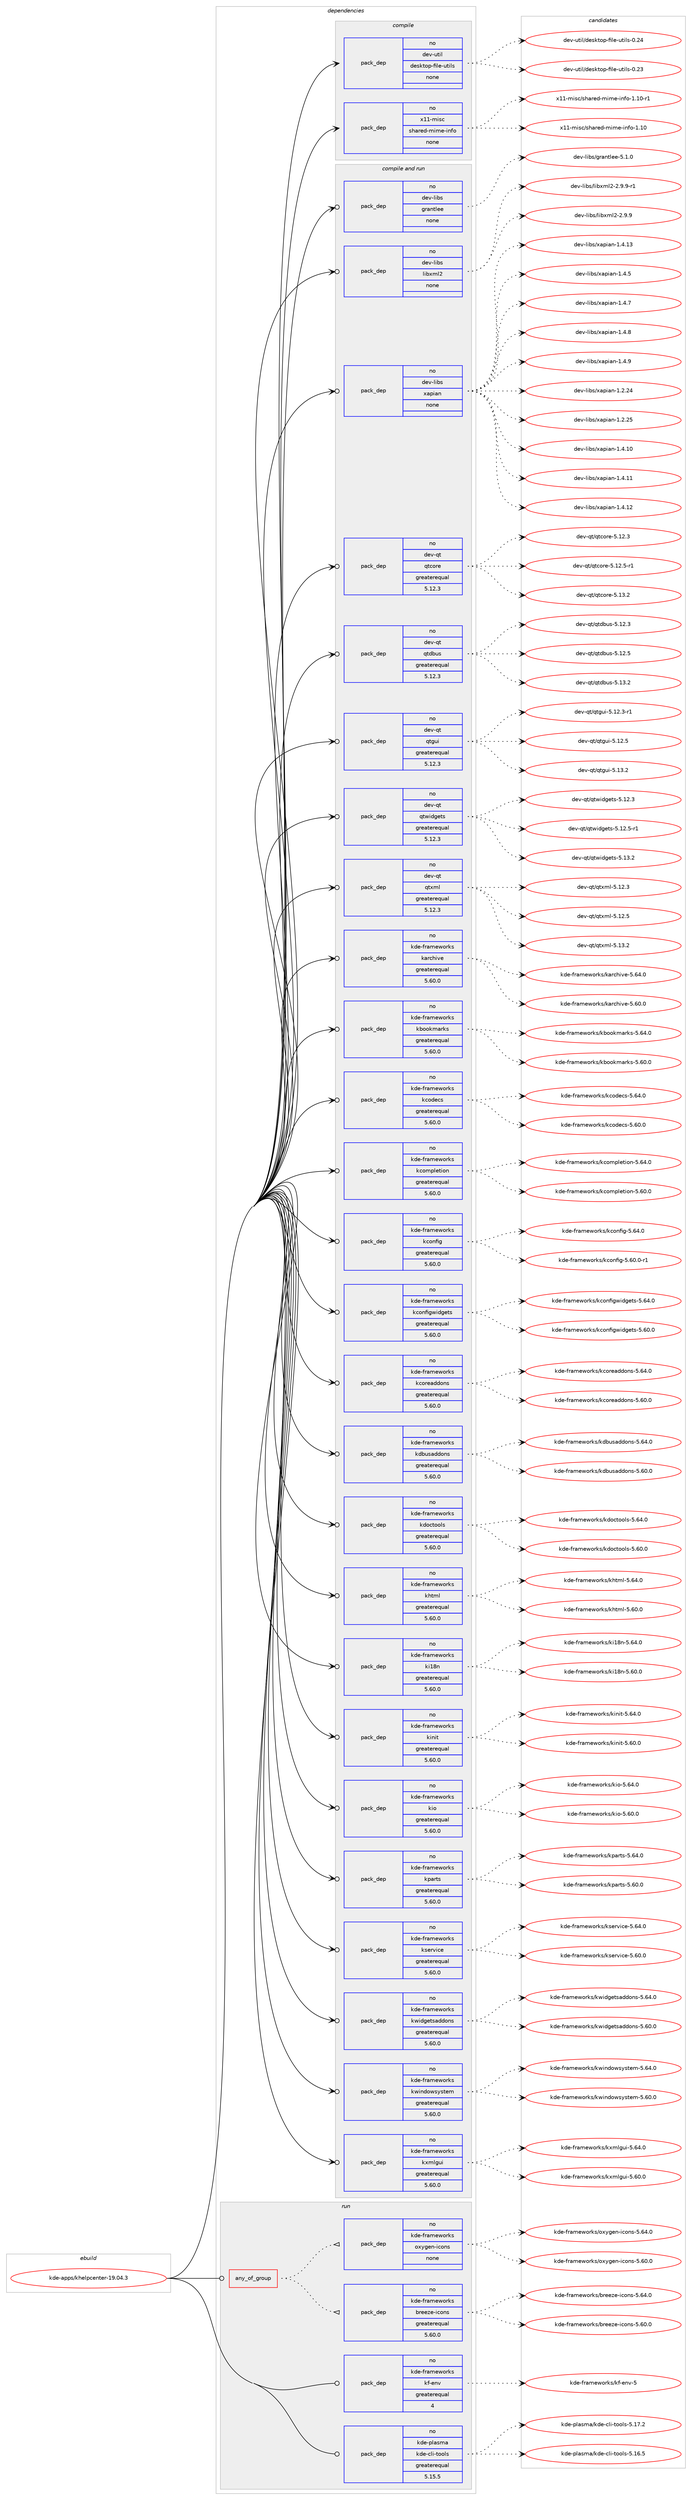 digraph prolog {

# *************
# Graph options
# *************

newrank=true;
concentrate=true;
compound=true;
graph [rankdir=LR,fontname=Helvetica,fontsize=10,ranksep=1.5];#, ranksep=2.5, nodesep=0.2];
edge  [arrowhead=vee];
node  [fontname=Helvetica,fontsize=10];

# **********
# The ebuild
# **********

subgraph cluster_leftcol {
color=gray;
rank=same;
label=<<i>ebuild</i>>;
id [label="kde-apps/khelpcenter-19.04.3", color=red, width=4, href="../kde-apps/khelpcenter-19.04.3.svg"];
}

# ****************
# The dependencies
# ****************

subgraph cluster_midcol {
color=gray;
label=<<i>dependencies</i>>;
subgraph cluster_compile {
fillcolor="#eeeeee";
style=filled;
label=<<i>compile</i>>;
subgraph pack556982 {
dependency756499 [label=<<TABLE BORDER="0" CELLBORDER="1" CELLSPACING="0" CELLPADDING="4" WIDTH="220"><TR><TD ROWSPAN="6" CELLPADDING="30">pack_dep</TD></TR><TR><TD WIDTH="110">no</TD></TR><TR><TD>dev-util</TD></TR><TR><TD>desktop-file-utils</TD></TR><TR><TD>none</TD></TR><TR><TD></TD></TR></TABLE>>, shape=none, color=blue];
}
id:e -> dependency756499:w [weight=20,style="solid",arrowhead="vee"];
subgraph pack556983 {
dependency756500 [label=<<TABLE BORDER="0" CELLBORDER="1" CELLSPACING="0" CELLPADDING="4" WIDTH="220"><TR><TD ROWSPAN="6" CELLPADDING="30">pack_dep</TD></TR><TR><TD WIDTH="110">no</TD></TR><TR><TD>x11-misc</TD></TR><TR><TD>shared-mime-info</TD></TR><TR><TD>none</TD></TR><TR><TD></TD></TR></TABLE>>, shape=none, color=blue];
}
id:e -> dependency756500:w [weight=20,style="solid",arrowhead="vee"];
}
subgraph cluster_compileandrun {
fillcolor="#eeeeee";
style=filled;
label=<<i>compile and run</i>>;
subgraph pack556984 {
dependency756501 [label=<<TABLE BORDER="0" CELLBORDER="1" CELLSPACING="0" CELLPADDING="4" WIDTH="220"><TR><TD ROWSPAN="6" CELLPADDING="30">pack_dep</TD></TR><TR><TD WIDTH="110">no</TD></TR><TR><TD>dev-libs</TD></TR><TR><TD>grantlee</TD></TR><TR><TD>none</TD></TR><TR><TD></TD></TR></TABLE>>, shape=none, color=blue];
}
id:e -> dependency756501:w [weight=20,style="solid",arrowhead="odotvee"];
subgraph pack556985 {
dependency756502 [label=<<TABLE BORDER="0" CELLBORDER="1" CELLSPACING="0" CELLPADDING="4" WIDTH="220"><TR><TD ROWSPAN="6" CELLPADDING="30">pack_dep</TD></TR><TR><TD WIDTH="110">no</TD></TR><TR><TD>dev-libs</TD></TR><TR><TD>libxml2</TD></TR><TR><TD>none</TD></TR><TR><TD></TD></TR></TABLE>>, shape=none, color=blue];
}
id:e -> dependency756502:w [weight=20,style="solid",arrowhead="odotvee"];
subgraph pack556986 {
dependency756503 [label=<<TABLE BORDER="0" CELLBORDER="1" CELLSPACING="0" CELLPADDING="4" WIDTH="220"><TR><TD ROWSPAN="6" CELLPADDING="30">pack_dep</TD></TR><TR><TD WIDTH="110">no</TD></TR><TR><TD>dev-libs</TD></TR><TR><TD>xapian</TD></TR><TR><TD>none</TD></TR><TR><TD></TD></TR></TABLE>>, shape=none, color=blue];
}
id:e -> dependency756503:w [weight=20,style="solid",arrowhead="odotvee"];
subgraph pack556987 {
dependency756504 [label=<<TABLE BORDER="0" CELLBORDER="1" CELLSPACING="0" CELLPADDING="4" WIDTH="220"><TR><TD ROWSPAN="6" CELLPADDING="30">pack_dep</TD></TR><TR><TD WIDTH="110">no</TD></TR><TR><TD>dev-qt</TD></TR><TR><TD>qtcore</TD></TR><TR><TD>greaterequal</TD></TR><TR><TD>5.12.3</TD></TR></TABLE>>, shape=none, color=blue];
}
id:e -> dependency756504:w [weight=20,style="solid",arrowhead="odotvee"];
subgraph pack556988 {
dependency756505 [label=<<TABLE BORDER="0" CELLBORDER="1" CELLSPACING="0" CELLPADDING="4" WIDTH="220"><TR><TD ROWSPAN="6" CELLPADDING="30">pack_dep</TD></TR><TR><TD WIDTH="110">no</TD></TR><TR><TD>dev-qt</TD></TR><TR><TD>qtdbus</TD></TR><TR><TD>greaterequal</TD></TR><TR><TD>5.12.3</TD></TR></TABLE>>, shape=none, color=blue];
}
id:e -> dependency756505:w [weight=20,style="solid",arrowhead="odotvee"];
subgraph pack556989 {
dependency756506 [label=<<TABLE BORDER="0" CELLBORDER="1" CELLSPACING="0" CELLPADDING="4" WIDTH="220"><TR><TD ROWSPAN="6" CELLPADDING="30">pack_dep</TD></TR><TR><TD WIDTH="110">no</TD></TR><TR><TD>dev-qt</TD></TR><TR><TD>qtgui</TD></TR><TR><TD>greaterequal</TD></TR><TR><TD>5.12.3</TD></TR></TABLE>>, shape=none, color=blue];
}
id:e -> dependency756506:w [weight=20,style="solid",arrowhead="odotvee"];
subgraph pack556990 {
dependency756507 [label=<<TABLE BORDER="0" CELLBORDER="1" CELLSPACING="0" CELLPADDING="4" WIDTH="220"><TR><TD ROWSPAN="6" CELLPADDING="30">pack_dep</TD></TR><TR><TD WIDTH="110">no</TD></TR><TR><TD>dev-qt</TD></TR><TR><TD>qtwidgets</TD></TR><TR><TD>greaterequal</TD></TR><TR><TD>5.12.3</TD></TR></TABLE>>, shape=none, color=blue];
}
id:e -> dependency756507:w [weight=20,style="solid",arrowhead="odotvee"];
subgraph pack556991 {
dependency756508 [label=<<TABLE BORDER="0" CELLBORDER="1" CELLSPACING="0" CELLPADDING="4" WIDTH="220"><TR><TD ROWSPAN="6" CELLPADDING="30">pack_dep</TD></TR><TR><TD WIDTH="110">no</TD></TR><TR><TD>dev-qt</TD></TR><TR><TD>qtxml</TD></TR><TR><TD>greaterequal</TD></TR><TR><TD>5.12.3</TD></TR></TABLE>>, shape=none, color=blue];
}
id:e -> dependency756508:w [weight=20,style="solid",arrowhead="odotvee"];
subgraph pack556992 {
dependency756509 [label=<<TABLE BORDER="0" CELLBORDER="1" CELLSPACING="0" CELLPADDING="4" WIDTH="220"><TR><TD ROWSPAN="6" CELLPADDING="30">pack_dep</TD></TR><TR><TD WIDTH="110">no</TD></TR><TR><TD>kde-frameworks</TD></TR><TR><TD>karchive</TD></TR><TR><TD>greaterequal</TD></TR><TR><TD>5.60.0</TD></TR></TABLE>>, shape=none, color=blue];
}
id:e -> dependency756509:w [weight=20,style="solid",arrowhead="odotvee"];
subgraph pack556993 {
dependency756510 [label=<<TABLE BORDER="0" CELLBORDER="1" CELLSPACING="0" CELLPADDING="4" WIDTH="220"><TR><TD ROWSPAN="6" CELLPADDING="30">pack_dep</TD></TR><TR><TD WIDTH="110">no</TD></TR><TR><TD>kde-frameworks</TD></TR><TR><TD>kbookmarks</TD></TR><TR><TD>greaterequal</TD></TR><TR><TD>5.60.0</TD></TR></TABLE>>, shape=none, color=blue];
}
id:e -> dependency756510:w [weight=20,style="solid",arrowhead="odotvee"];
subgraph pack556994 {
dependency756511 [label=<<TABLE BORDER="0" CELLBORDER="1" CELLSPACING="0" CELLPADDING="4" WIDTH="220"><TR><TD ROWSPAN="6" CELLPADDING="30">pack_dep</TD></TR><TR><TD WIDTH="110">no</TD></TR><TR><TD>kde-frameworks</TD></TR><TR><TD>kcodecs</TD></TR><TR><TD>greaterequal</TD></TR><TR><TD>5.60.0</TD></TR></TABLE>>, shape=none, color=blue];
}
id:e -> dependency756511:w [weight=20,style="solid",arrowhead="odotvee"];
subgraph pack556995 {
dependency756512 [label=<<TABLE BORDER="0" CELLBORDER="1" CELLSPACING="0" CELLPADDING="4" WIDTH="220"><TR><TD ROWSPAN="6" CELLPADDING="30">pack_dep</TD></TR><TR><TD WIDTH="110">no</TD></TR><TR><TD>kde-frameworks</TD></TR><TR><TD>kcompletion</TD></TR><TR><TD>greaterequal</TD></TR><TR><TD>5.60.0</TD></TR></TABLE>>, shape=none, color=blue];
}
id:e -> dependency756512:w [weight=20,style="solid",arrowhead="odotvee"];
subgraph pack556996 {
dependency756513 [label=<<TABLE BORDER="0" CELLBORDER="1" CELLSPACING="0" CELLPADDING="4" WIDTH="220"><TR><TD ROWSPAN="6" CELLPADDING="30">pack_dep</TD></TR><TR><TD WIDTH="110">no</TD></TR><TR><TD>kde-frameworks</TD></TR><TR><TD>kconfig</TD></TR><TR><TD>greaterequal</TD></TR><TR><TD>5.60.0</TD></TR></TABLE>>, shape=none, color=blue];
}
id:e -> dependency756513:w [weight=20,style="solid",arrowhead="odotvee"];
subgraph pack556997 {
dependency756514 [label=<<TABLE BORDER="0" CELLBORDER="1" CELLSPACING="0" CELLPADDING="4" WIDTH="220"><TR><TD ROWSPAN="6" CELLPADDING="30">pack_dep</TD></TR><TR><TD WIDTH="110">no</TD></TR><TR><TD>kde-frameworks</TD></TR><TR><TD>kconfigwidgets</TD></TR><TR><TD>greaterequal</TD></TR><TR><TD>5.60.0</TD></TR></TABLE>>, shape=none, color=blue];
}
id:e -> dependency756514:w [weight=20,style="solid",arrowhead="odotvee"];
subgraph pack556998 {
dependency756515 [label=<<TABLE BORDER="0" CELLBORDER="1" CELLSPACING="0" CELLPADDING="4" WIDTH="220"><TR><TD ROWSPAN="6" CELLPADDING="30">pack_dep</TD></TR><TR><TD WIDTH="110">no</TD></TR><TR><TD>kde-frameworks</TD></TR><TR><TD>kcoreaddons</TD></TR><TR><TD>greaterequal</TD></TR><TR><TD>5.60.0</TD></TR></TABLE>>, shape=none, color=blue];
}
id:e -> dependency756515:w [weight=20,style="solid",arrowhead="odotvee"];
subgraph pack556999 {
dependency756516 [label=<<TABLE BORDER="0" CELLBORDER="1" CELLSPACING="0" CELLPADDING="4" WIDTH="220"><TR><TD ROWSPAN="6" CELLPADDING="30">pack_dep</TD></TR><TR><TD WIDTH="110">no</TD></TR><TR><TD>kde-frameworks</TD></TR><TR><TD>kdbusaddons</TD></TR><TR><TD>greaterequal</TD></TR><TR><TD>5.60.0</TD></TR></TABLE>>, shape=none, color=blue];
}
id:e -> dependency756516:w [weight=20,style="solid",arrowhead="odotvee"];
subgraph pack557000 {
dependency756517 [label=<<TABLE BORDER="0" CELLBORDER="1" CELLSPACING="0" CELLPADDING="4" WIDTH="220"><TR><TD ROWSPAN="6" CELLPADDING="30">pack_dep</TD></TR><TR><TD WIDTH="110">no</TD></TR><TR><TD>kde-frameworks</TD></TR><TR><TD>kdoctools</TD></TR><TR><TD>greaterequal</TD></TR><TR><TD>5.60.0</TD></TR></TABLE>>, shape=none, color=blue];
}
id:e -> dependency756517:w [weight=20,style="solid",arrowhead="odotvee"];
subgraph pack557001 {
dependency756518 [label=<<TABLE BORDER="0" CELLBORDER="1" CELLSPACING="0" CELLPADDING="4" WIDTH="220"><TR><TD ROWSPAN="6" CELLPADDING="30">pack_dep</TD></TR><TR><TD WIDTH="110">no</TD></TR><TR><TD>kde-frameworks</TD></TR><TR><TD>khtml</TD></TR><TR><TD>greaterequal</TD></TR><TR><TD>5.60.0</TD></TR></TABLE>>, shape=none, color=blue];
}
id:e -> dependency756518:w [weight=20,style="solid",arrowhead="odotvee"];
subgraph pack557002 {
dependency756519 [label=<<TABLE BORDER="0" CELLBORDER="1" CELLSPACING="0" CELLPADDING="4" WIDTH="220"><TR><TD ROWSPAN="6" CELLPADDING="30">pack_dep</TD></TR><TR><TD WIDTH="110">no</TD></TR><TR><TD>kde-frameworks</TD></TR><TR><TD>ki18n</TD></TR><TR><TD>greaterequal</TD></TR><TR><TD>5.60.0</TD></TR></TABLE>>, shape=none, color=blue];
}
id:e -> dependency756519:w [weight=20,style="solid",arrowhead="odotvee"];
subgraph pack557003 {
dependency756520 [label=<<TABLE BORDER="0" CELLBORDER="1" CELLSPACING="0" CELLPADDING="4" WIDTH="220"><TR><TD ROWSPAN="6" CELLPADDING="30">pack_dep</TD></TR><TR><TD WIDTH="110">no</TD></TR><TR><TD>kde-frameworks</TD></TR><TR><TD>kinit</TD></TR><TR><TD>greaterequal</TD></TR><TR><TD>5.60.0</TD></TR></TABLE>>, shape=none, color=blue];
}
id:e -> dependency756520:w [weight=20,style="solid",arrowhead="odotvee"];
subgraph pack557004 {
dependency756521 [label=<<TABLE BORDER="0" CELLBORDER="1" CELLSPACING="0" CELLPADDING="4" WIDTH="220"><TR><TD ROWSPAN="6" CELLPADDING="30">pack_dep</TD></TR><TR><TD WIDTH="110">no</TD></TR><TR><TD>kde-frameworks</TD></TR><TR><TD>kio</TD></TR><TR><TD>greaterequal</TD></TR><TR><TD>5.60.0</TD></TR></TABLE>>, shape=none, color=blue];
}
id:e -> dependency756521:w [weight=20,style="solid",arrowhead="odotvee"];
subgraph pack557005 {
dependency756522 [label=<<TABLE BORDER="0" CELLBORDER="1" CELLSPACING="0" CELLPADDING="4" WIDTH="220"><TR><TD ROWSPAN="6" CELLPADDING="30">pack_dep</TD></TR><TR><TD WIDTH="110">no</TD></TR><TR><TD>kde-frameworks</TD></TR><TR><TD>kparts</TD></TR><TR><TD>greaterequal</TD></TR><TR><TD>5.60.0</TD></TR></TABLE>>, shape=none, color=blue];
}
id:e -> dependency756522:w [weight=20,style="solid",arrowhead="odotvee"];
subgraph pack557006 {
dependency756523 [label=<<TABLE BORDER="0" CELLBORDER="1" CELLSPACING="0" CELLPADDING="4" WIDTH="220"><TR><TD ROWSPAN="6" CELLPADDING="30">pack_dep</TD></TR><TR><TD WIDTH="110">no</TD></TR><TR><TD>kde-frameworks</TD></TR><TR><TD>kservice</TD></TR><TR><TD>greaterequal</TD></TR><TR><TD>5.60.0</TD></TR></TABLE>>, shape=none, color=blue];
}
id:e -> dependency756523:w [weight=20,style="solid",arrowhead="odotvee"];
subgraph pack557007 {
dependency756524 [label=<<TABLE BORDER="0" CELLBORDER="1" CELLSPACING="0" CELLPADDING="4" WIDTH="220"><TR><TD ROWSPAN="6" CELLPADDING="30">pack_dep</TD></TR><TR><TD WIDTH="110">no</TD></TR><TR><TD>kde-frameworks</TD></TR><TR><TD>kwidgetsaddons</TD></TR><TR><TD>greaterequal</TD></TR><TR><TD>5.60.0</TD></TR></TABLE>>, shape=none, color=blue];
}
id:e -> dependency756524:w [weight=20,style="solid",arrowhead="odotvee"];
subgraph pack557008 {
dependency756525 [label=<<TABLE BORDER="0" CELLBORDER="1" CELLSPACING="0" CELLPADDING="4" WIDTH="220"><TR><TD ROWSPAN="6" CELLPADDING="30">pack_dep</TD></TR><TR><TD WIDTH="110">no</TD></TR><TR><TD>kde-frameworks</TD></TR><TR><TD>kwindowsystem</TD></TR><TR><TD>greaterequal</TD></TR><TR><TD>5.60.0</TD></TR></TABLE>>, shape=none, color=blue];
}
id:e -> dependency756525:w [weight=20,style="solid",arrowhead="odotvee"];
subgraph pack557009 {
dependency756526 [label=<<TABLE BORDER="0" CELLBORDER="1" CELLSPACING="0" CELLPADDING="4" WIDTH="220"><TR><TD ROWSPAN="6" CELLPADDING="30">pack_dep</TD></TR><TR><TD WIDTH="110">no</TD></TR><TR><TD>kde-frameworks</TD></TR><TR><TD>kxmlgui</TD></TR><TR><TD>greaterequal</TD></TR><TR><TD>5.60.0</TD></TR></TABLE>>, shape=none, color=blue];
}
id:e -> dependency756526:w [weight=20,style="solid",arrowhead="odotvee"];
}
subgraph cluster_run {
fillcolor="#eeeeee";
style=filled;
label=<<i>run</i>>;
subgraph any12440 {
dependency756527 [label=<<TABLE BORDER="0" CELLBORDER="1" CELLSPACING="0" CELLPADDING="4"><TR><TD CELLPADDING="10">any_of_group</TD></TR></TABLE>>, shape=none, color=red];subgraph pack557010 {
dependency756528 [label=<<TABLE BORDER="0" CELLBORDER="1" CELLSPACING="0" CELLPADDING="4" WIDTH="220"><TR><TD ROWSPAN="6" CELLPADDING="30">pack_dep</TD></TR><TR><TD WIDTH="110">no</TD></TR><TR><TD>kde-frameworks</TD></TR><TR><TD>breeze-icons</TD></TR><TR><TD>greaterequal</TD></TR><TR><TD>5.60.0</TD></TR></TABLE>>, shape=none, color=blue];
}
dependency756527:e -> dependency756528:w [weight=20,style="dotted",arrowhead="oinv"];
subgraph pack557011 {
dependency756529 [label=<<TABLE BORDER="0" CELLBORDER="1" CELLSPACING="0" CELLPADDING="4" WIDTH="220"><TR><TD ROWSPAN="6" CELLPADDING="30">pack_dep</TD></TR><TR><TD WIDTH="110">no</TD></TR><TR><TD>kde-frameworks</TD></TR><TR><TD>oxygen-icons</TD></TR><TR><TD>none</TD></TR><TR><TD></TD></TR></TABLE>>, shape=none, color=blue];
}
dependency756527:e -> dependency756529:w [weight=20,style="dotted",arrowhead="oinv"];
}
id:e -> dependency756527:w [weight=20,style="solid",arrowhead="odot"];
subgraph pack557012 {
dependency756530 [label=<<TABLE BORDER="0" CELLBORDER="1" CELLSPACING="0" CELLPADDING="4" WIDTH="220"><TR><TD ROWSPAN="6" CELLPADDING="30">pack_dep</TD></TR><TR><TD WIDTH="110">no</TD></TR><TR><TD>kde-frameworks</TD></TR><TR><TD>kf-env</TD></TR><TR><TD>greaterequal</TD></TR><TR><TD>4</TD></TR></TABLE>>, shape=none, color=blue];
}
id:e -> dependency756530:w [weight=20,style="solid",arrowhead="odot"];
subgraph pack557013 {
dependency756531 [label=<<TABLE BORDER="0" CELLBORDER="1" CELLSPACING="0" CELLPADDING="4" WIDTH="220"><TR><TD ROWSPAN="6" CELLPADDING="30">pack_dep</TD></TR><TR><TD WIDTH="110">no</TD></TR><TR><TD>kde-plasma</TD></TR><TR><TD>kde-cli-tools</TD></TR><TR><TD>greaterequal</TD></TR><TR><TD>5.15.5</TD></TR></TABLE>>, shape=none, color=blue];
}
id:e -> dependency756531:w [weight=20,style="solid",arrowhead="odot"];
}
}

# **************
# The candidates
# **************

subgraph cluster_choices {
rank=same;
color=gray;
label=<<i>candidates</i>>;

subgraph choice556982 {
color=black;
nodesep=1;
choice100101118451171161051084710010111510711611111245102105108101451171161051081154548465051 [label="dev-util/desktop-file-utils-0.23", color=red, width=4,href="../dev-util/desktop-file-utils-0.23.svg"];
choice100101118451171161051084710010111510711611111245102105108101451171161051081154548465052 [label="dev-util/desktop-file-utils-0.24", color=red, width=4,href="../dev-util/desktop-file-utils-0.24.svg"];
dependency756499:e -> choice100101118451171161051084710010111510711611111245102105108101451171161051081154548465051:w [style=dotted,weight="100"];
dependency756499:e -> choice100101118451171161051084710010111510711611111245102105108101451171161051081154548465052:w [style=dotted,weight="100"];
}
subgraph choice556983 {
color=black;
nodesep=1;
choice12049494510910511599471151049711410110045109105109101451051101021114549464948 [label="x11-misc/shared-mime-info-1.10", color=red, width=4,href="../x11-misc/shared-mime-info-1.10.svg"];
choice120494945109105115994711510497114101100451091051091014510511010211145494649484511449 [label="x11-misc/shared-mime-info-1.10-r1", color=red, width=4,href="../x11-misc/shared-mime-info-1.10-r1.svg"];
dependency756500:e -> choice12049494510910511599471151049711410110045109105109101451051101021114549464948:w [style=dotted,weight="100"];
dependency756500:e -> choice120494945109105115994711510497114101100451091051091014510511010211145494649484511449:w [style=dotted,weight="100"];
}
subgraph choice556984 {
color=black;
nodesep=1;
choice10010111845108105981154710311497110116108101101455346494648 [label="dev-libs/grantlee-5.1.0", color=red, width=4,href="../dev-libs/grantlee-5.1.0.svg"];
dependency756501:e -> choice10010111845108105981154710311497110116108101101455346494648:w [style=dotted,weight="100"];
}
subgraph choice556985 {
color=black;
nodesep=1;
choice1001011184510810598115471081059812010910850455046574657 [label="dev-libs/libxml2-2.9.9", color=red, width=4,href="../dev-libs/libxml2-2.9.9.svg"];
choice10010111845108105981154710810598120109108504550465746574511449 [label="dev-libs/libxml2-2.9.9-r1", color=red, width=4,href="../dev-libs/libxml2-2.9.9-r1.svg"];
dependency756502:e -> choice1001011184510810598115471081059812010910850455046574657:w [style=dotted,weight="100"];
dependency756502:e -> choice10010111845108105981154710810598120109108504550465746574511449:w [style=dotted,weight="100"];
}
subgraph choice556986 {
color=black;
nodesep=1;
choice100101118451081059811547120971121059711045494650465052 [label="dev-libs/xapian-1.2.24", color=red, width=4,href="../dev-libs/xapian-1.2.24.svg"];
choice100101118451081059811547120971121059711045494650465053 [label="dev-libs/xapian-1.2.25", color=red, width=4,href="../dev-libs/xapian-1.2.25.svg"];
choice100101118451081059811547120971121059711045494652464948 [label="dev-libs/xapian-1.4.10", color=red, width=4,href="../dev-libs/xapian-1.4.10.svg"];
choice100101118451081059811547120971121059711045494652464949 [label="dev-libs/xapian-1.4.11", color=red, width=4,href="../dev-libs/xapian-1.4.11.svg"];
choice100101118451081059811547120971121059711045494652464950 [label="dev-libs/xapian-1.4.12", color=red, width=4,href="../dev-libs/xapian-1.4.12.svg"];
choice100101118451081059811547120971121059711045494652464951 [label="dev-libs/xapian-1.4.13", color=red, width=4,href="../dev-libs/xapian-1.4.13.svg"];
choice1001011184510810598115471209711210597110454946524653 [label="dev-libs/xapian-1.4.5", color=red, width=4,href="../dev-libs/xapian-1.4.5.svg"];
choice1001011184510810598115471209711210597110454946524655 [label="dev-libs/xapian-1.4.7", color=red, width=4,href="../dev-libs/xapian-1.4.7.svg"];
choice1001011184510810598115471209711210597110454946524656 [label="dev-libs/xapian-1.4.8", color=red, width=4,href="../dev-libs/xapian-1.4.8.svg"];
choice1001011184510810598115471209711210597110454946524657 [label="dev-libs/xapian-1.4.9", color=red, width=4,href="../dev-libs/xapian-1.4.9.svg"];
dependency756503:e -> choice100101118451081059811547120971121059711045494650465052:w [style=dotted,weight="100"];
dependency756503:e -> choice100101118451081059811547120971121059711045494650465053:w [style=dotted,weight="100"];
dependency756503:e -> choice100101118451081059811547120971121059711045494652464948:w [style=dotted,weight="100"];
dependency756503:e -> choice100101118451081059811547120971121059711045494652464949:w [style=dotted,weight="100"];
dependency756503:e -> choice100101118451081059811547120971121059711045494652464950:w [style=dotted,weight="100"];
dependency756503:e -> choice100101118451081059811547120971121059711045494652464951:w [style=dotted,weight="100"];
dependency756503:e -> choice1001011184510810598115471209711210597110454946524653:w [style=dotted,weight="100"];
dependency756503:e -> choice1001011184510810598115471209711210597110454946524655:w [style=dotted,weight="100"];
dependency756503:e -> choice1001011184510810598115471209711210597110454946524656:w [style=dotted,weight="100"];
dependency756503:e -> choice1001011184510810598115471209711210597110454946524657:w [style=dotted,weight="100"];
}
subgraph choice556987 {
color=black;
nodesep=1;
choice10010111845113116471131169911111410145534649504651 [label="dev-qt/qtcore-5.12.3", color=red, width=4,href="../dev-qt/qtcore-5.12.3.svg"];
choice100101118451131164711311699111114101455346495046534511449 [label="dev-qt/qtcore-5.12.5-r1", color=red, width=4,href="../dev-qt/qtcore-5.12.5-r1.svg"];
choice10010111845113116471131169911111410145534649514650 [label="dev-qt/qtcore-5.13.2", color=red, width=4,href="../dev-qt/qtcore-5.13.2.svg"];
dependency756504:e -> choice10010111845113116471131169911111410145534649504651:w [style=dotted,weight="100"];
dependency756504:e -> choice100101118451131164711311699111114101455346495046534511449:w [style=dotted,weight="100"];
dependency756504:e -> choice10010111845113116471131169911111410145534649514650:w [style=dotted,weight="100"];
}
subgraph choice556988 {
color=black;
nodesep=1;
choice10010111845113116471131161009811711545534649504651 [label="dev-qt/qtdbus-5.12.3", color=red, width=4,href="../dev-qt/qtdbus-5.12.3.svg"];
choice10010111845113116471131161009811711545534649504653 [label="dev-qt/qtdbus-5.12.5", color=red, width=4,href="../dev-qt/qtdbus-5.12.5.svg"];
choice10010111845113116471131161009811711545534649514650 [label="dev-qt/qtdbus-5.13.2", color=red, width=4,href="../dev-qt/qtdbus-5.13.2.svg"];
dependency756505:e -> choice10010111845113116471131161009811711545534649504651:w [style=dotted,weight="100"];
dependency756505:e -> choice10010111845113116471131161009811711545534649504653:w [style=dotted,weight="100"];
dependency756505:e -> choice10010111845113116471131161009811711545534649514650:w [style=dotted,weight="100"];
}
subgraph choice556989 {
color=black;
nodesep=1;
choice1001011184511311647113116103117105455346495046514511449 [label="dev-qt/qtgui-5.12.3-r1", color=red, width=4,href="../dev-qt/qtgui-5.12.3-r1.svg"];
choice100101118451131164711311610311710545534649504653 [label="dev-qt/qtgui-5.12.5", color=red, width=4,href="../dev-qt/qtgui-5.12.5.svg"];
choice100101118451131164711311610311710545534649514650 [label="dev-qt/qtgui-5.13.2", color=red, width=4,href="../dev-qt/qtgui-5.13.2.svg"];
dependency756506:e -> choice1001011184511311647113116103117105455346495046514511449:w [style=dotted,weight="100"];
dependency756506:e -> choice100101118451131164711311610311710545534649504653:w [style=dotted,weight="100"];
dependency756506:e -> choice100101118451131164711311610311710545534649514650:w [style=dotted,weight="100"];
}
subgraph choice556990 {
color=black;
nodesep=1;
choice100101118451131164711311611910510010310111611545534649504651 [label="dev-qt/qtwidgets-5.12.3", color=red, width=4,href="../dev-qt/qtwidgets-5.12.3.svg"];
choice1001011184511311647113116119105100103101116115455346495046534511449 [label="dev-qt/qtwidgets-5.12.5-r1", color=red, width=4,href="../dev-qt/qtwidgets-5.12.5-r1.svg"];
choice100101118451131164711311611910510010310111611545534649514650 [label="dev-qt/qtwidgets-5.13.2", color=red, width=4,href="../dev-qt/qtwidgets-5.13.2.svg"];
dependency756507:e -> choice100101118451131164711311611910510010310111611545534649504651:w [style=dotted,weight="100"];
dependency756507:e -> choice1001011184511311647113116119105100103101116115455346495046534511449:w [style=dotted,weight="100"];
dependency756507:e -> choice100101118451131164711311611910510010310111611545534649514650:w [style=dotted,weight="100"];
}
subgraph choice556991 {
color=black;
nodesep=1;
choice100101118451131164711311612010910845534649504651 [label="dev-qt/qtxml-5.12.3", color=red, width=4,href="../dev-qt/qtxml-5.12.3.svg"];
choice100101118451131164711311612010910845534649504653 [label="dev-qt/qtxml-5.12.5", color=red, width=4,href="../dev-qt/qtxml-5.12.5.svg"];
choice100101118451131164711311612010910845534649514650 [label="dev-qt/qtxml-5.13.2", color=red, width=4,href="../dev-qt/qtxml-5.13.2.svg"];
dependency756508:e -> choice100101118451131164711311612010910845534649504651:w [style=dotted,weight="100"];
dependency756508:e -> choice100101118451131164711311612010910845534649504653:w [style=dotted,weight="100"];
dependency756508:e -> choice100101118451131164711311612010910845534649514650:w [style=dotted,weight="100"];
}
subgraph choice556992 {
color=black;
nodesep=1;
choice107100101451021149710910111911111410711547107971149910410511810145534654484648 [label="kde-frameworks/karchive-5.60.0", color=red, width=4,href="../kde-frameworks/karchive-5.60.0.svg"];
choice107100101451021149710910111911111410711547107971149910410511810145534654524648 [label="kde-frameworks/karchive-5.64.0", color=red, width=4,href="../kde-frameworks/karchive-5.64.0.svg"];
dependency756509:e -> choice107100101451021149710910111911111410711547107971149910410511810145534654484648:w [style=dotted,weight="100"];
dependency756509:e -> choice107100101451021149710910111911111410711547107971149910410511810145534654524648:w [style=dotted,weight="100"];
}
subgraph choice556993 {
color=black;
nodesep=1;
choice107100101451021149710910111911111410711547107981111111071099711410711545534654484648 [label="kde-frameworks/kbookmarks-5.60.0", color=red, width=4,href="../kde-frameworks/kbookmarks-5.60.0.svg"];
choice107100101451021149710910111911111410711547107981111111071099711410711545534654524648 [label="kde-frameworks/kbookmarks-5.64.0", color=red, width=4,href="../kde-frameworks/kbookmarks-5.64.0.svg"];
dependency756510:e -> choice107100101451021149710910111911111410711547107981111111071099711410711545534654484648:w [style=dotted,weight="100"];
dependency756510:e -> choice107100101451021149710910111911111410711547107981111111071099711410711545534654524648:w [style=dotted,weight="100"];
}
subgraph choice556994 {
color=black;
nodesep=1;
choice107100101451021149710910111911111410711547107991111001019911545534654484648 [label="kde-frameworks/kcodecs-5.60.0", color=red, width=4,href="../kde-frameworks/kcodecs-5.60.0.svg"];
choice107100101451021149710910111911111410711547107991111001019911545534654524648 [label="kde-frameworks/kcodecs-5.64.0", color=red, width=4,href="../kde-frameworks/kcodecs-5.64.0.svg"];
dependency756511:e -> choice107100101451021149710910111911111410711547107991111001019911545534654484648:w [style=dotted,weight="100"];
dependency756511:e -> choice107100101451021149710910111911111410711547107991111001019911545534654524648:w [style=dotted,weight="100"];
}
subgraph choice556995 {
color=black;
nodesep=1;
choice1071001014510211497109101119111114107115471079911110911210810111610511111045534654484648 [label="kde-frameworks/kcompletion-5.60.0", color=red, width=4,href="../kde-frameworks/kcompletion-5.60.0.svg"];
choice1071001014510211497109101119111114107115471079911110911210810111610511111045534654524648 [label="kde-frameworks/kcompletion-5.64.0", color=red, width=4,href="../kde-frameworks/kcompletion-5.64.0.svg"];
dependency756512:e -> choice1071001014510211497109101119111114107115471079911110911210810111610511111045534654484648:w [style=dotted,weight="100"];
dependency756512:e -> choice1071001014510211497109101119111114107115471079911110911210810111610511111045534654524648:w [style=dotted,weight="100"];
}
subgraph choice556996 {
color=black;
nodesep=1;
choice10710010145102114971091011191111141071154710799111110102105103455346544846484511449 [label="kde-frameworks/kconfig-5.60.0-r1", color=red, width=4,href="../kde-frameworks/kconfig-5.60.0-r1.svg"];
choice1071001014510211497109101119111114107115471079911111010210510345534654524648 [label="kde-frameworks/kconfig-5.64.0", color=red, width=4,href="../kde-frameworks/kconfig-5.64.0.svg"];
dependency756513:e -> choice10710010145102114971091011191111141071154710799111110102105103455346544846484511449:w [style=dotted,weight="100"];
dependency756513:e -> choice1071001014510211497109101119111114107115471079911111010210510345534654524648:w [style=dotted,weight="100"];
}
subgraph choice556997 {
color=black;
nodesep=1;
choice1071001014510211497109101119111114107115471079911111010210510311910510010310111611545534654484648 [label="kde-frameworks/kconfigwidgets-5.60.0", color=red, width=4,href="../kde-frameworks/kconfigwidgets-5.60.0.svg"];
choice1071001014510211497109101119111114107115471079911111010210510311910510010310111611545534654524648 [label="kde-frameworks/kconfigwidgets-5.64.0", color=red, width=4,href="../kde-frameworks/kconfigwidgets-5.64.0.svg"];
dependency756514:e -> choice1071001014510211497109101119111114107115471079911111010210510311910510010310111611545534654484648:w [style=dotted,weight="100"];
dependency756514:e -> choice1071001014510211497109101119111114107115471079911111010210510311910510010310111611545534654524648:w [style=dotted,weight="100"];
}
subgraph choice556998 {
color=black;
nodesep=1;
choice107100101451021149710910111911111410711547107991111141019710010011111011545534654484648 [label="kde-frameworks/kcoreaddons-5.60.0", color=red, width=4,href="../kde-frameworks/kcoreaddons-5.60.0.svg"];
choice107100101451021149710910111911111410711547107991111141019710010011111011545534654524648 [label="kde-frameworks/kcoreaddons-5.64.0", color=red, width=4,href="../kde-frameworks/kcoreaddons-5.64.0.svg"];
dependency756515:e -> choice107100101451021149710910111911111410711547107991111141019710010011111011545534654484648:w [style=dotted,weight="100"];
dependency756515:e -> choice107100101451021149710910111911111410711547107991111141019710010011111011545534654524648:w [style=dotted,weight="100"];
}
subgraph choice556999 {
color=black;
nodesep=1;
choice107100101451021149710910111911111410711547107100981171159710010011111011545534654484648 [label="kde-frameworks/kdbusaddons-5.60.0", color=red, width=4,href="../kde-frameworks/kdbusaddons-5.60.0.svg"];
choice107100101451021149710910111911111410711547107100981171159710010011111011545534654524648 [label="kde-frameworks/kdbusaddons-5.64.0", color=red, width=4,href="../kde-frameworks/kdbusaddons-5.64.0.svg"];
dependency756516:e -> choice107100101451021149710910111911111410711547107100981171159710010011111011545534654484648:w [style=dotted,weight="100"];
dependency756516:e -> choice107100101451021149710910111911111410711547107100981171159710010011111011545534654524648:w [style=dotted,weight="100"];
}
subgraph choice557000 {
color=black;
nodesep=1;
choice1071001014510211497109101119111114107115471071001119911611111110811545534654484648 [label="kde-frameworks/kdoctools-5.60.0", color=red, width=4,href="../kde-frameworks/kdoctools-5.60.0.svg"];
choice1071001014510211497109101119111114107115471071001119911611111110811545534654524648 [label="kde-frameworks/kdoctools-5.64.0", color=red, width=4,href="../kde-frameworks/kdoctools-5.64.0.svg"];
dependency756517:e -> choice1071001014510211497109101119111114107115471071001119911611111110811545534654484648:w [style=dotted,weight="100"];
dependency756517:e -> choice1071001014510211497109101119111114107115471071001119911611111110811545534654524648:w [style=dotted,weight="100"];
}
subgraph choice557001 {
color=black;
nodesep=1;
choice10710010145102114971091011191111141071154710710411610910845534654484648 [label="kde-frameworks/khtml-5.60.0", color=red, width=4,href="../kde-frameworks/khtml-5.60.0.svg"];
choice10710010145102114971091011191111141071154710710411610910845534654524648 [label="kde-frameworks/khtml-5.64.0", color=red, width=4,href="../kde-frameworks/khtml-5.64.0.svg"];
dependency756518:e -> choice10710010145102114971091011191111141071154710710411610910845534654484648:w [style=dotted,weight="100"];
dependency756518:e -> choice10710010145102114971091011191111141071154710710411610910845534654524648:w [style=dotted,weight="100"];
}
subgraph choice557002 {
color=black;
nodesep=1;
choice107100101451021149710910111911111410711547107105495611045534654484648 [label="kde-frameworks/ki18n-5.60.0", color=red, width=4,href="../kde-frameworks/ki18n-5.60.0.svg"];
choice107100101451021149710910111911111410711547107105495611045534654524648 [label="kde-frameworks/ki18n-5.64.0", color=red, width=4,href="../kde-frameworks/ki18n-5.64.0.svg"];
dependency756519:e -> choice107100101451021149710910111911111410711547107105495611045534654484648:w [style=dotted,weight="100"];
dependency756519:e -> choice107100101451021149710910111911111410711547107105495611045534654524648:w [style=dotted,weight="100"];
}
subgraph choice557003 {
color=black;
nodesep=1;
choice10710010145102114971091011191111141071154710710511010511645534654484648 [label="kde-frameworks/kinit-5.60.0", color=red, width=4,href="../kde-frameworks/kinit-5.60.0.svg"];
choice10710010145102114971091011191111141071154710710511010511645534654524648 [label="kde-frameworks/kinit-5.64.0", color=red, width=4,href="../kde-frameworks/kinit-5.64.0.svg"];
dependency756520:e -> choice10710010145102114971091011191111141071154710710511010511645534654484648:w [style=dotted,weight="100"];
dependency756520:e -> choice10710010145102114971091011191111141071154710710511010511645534654524648:w [style=dotted,weight="100"];
}
subgraph choice557004 {
color=black;
nodesep=1;
choice10710010145102114971091011191111141071154710710511145534654484648 [label="kde-frameworks/kio-5.60.0", color=red, width=4,href="../kde-frameworks/kio-5.60.0.svg"];
choice10710010145102114971091011191111141071154710710511145534654524648 [label="kde-frameworks/kio-5.64.0", color=red, width=4,href="../kde-frameworks/kio-5.64.0.svg"];
dependency756521:e -> choice10710010145102114971091011191111141071154710710511145534654484648:w [style=dotted,weight="100"];
dependency756521:e -> choice10710010145102114971091011191111141071154710710511145534654524648:w [style=dotted,weight="100"];
}
subgraph choice557005 {
color=black;
nodesep=1;
choice1071001014510211497109101119111114107115471071129711411611545534654484648 [label="kde-frameworks/kparts-5.60.0", color=red, width=4,href="../kde-frameworks/kparts-5.60.0.svg"];
choice1071001014510211497109101119111114107115471071129711411611545534654524648 [label="kde-frameworks/kparts-5.64.0", color=red, width=4,href="../kde-frameworks/kparts-5.64.0.svg"];
dependency756522:e -> choice1071001014510211497109101119111114107115471071129711411611545534654484648:w [style=dotted,weight="100"];
dependency756522:e -> choice1071001014510211497109101119111114107115471071129711411611545534654524648:w [style=dotted,weight="100"];
}
subgraph choice557006 {
color=black;
nodesep=1;
choice1071001014510211497109101119111114107115471071151011141181059910145534654484648 [label="kde-frameworks/kservice-5.60.0", color=red, width=4,href="../kde-frameworks/kservice-5.60.0.svg"];
choice1071001014510211497109101119111114107115471071151011141181059910145534654524648 [label="kde-frameworks/kservice-5.64.0", color=red, width=4,href="../kde-frameworks/kservice-5.64.0.svg"];
dependency756523:e -> choice1071001014510211497109101119111114107115471071151011141181059910145534654484648:w [style=dotted,weight="100"];
dependency756523:e -> choice1071001014510211497109101119111114107115471071151011141181059910145534654524648:w [style=dotted,weight="100"];
}
subgraph choice557007 {
color=black;
nodesep=1;
choice1071001014510211497109101119111114107115471071191051001031011161159710010011111011545534654484648 [label="kde-frameworks/kwidgetsaddons-5.60.0", color=red, width=4,href="../kde-frameworks/kwidgetsaddons-5.60.0.svg"];
choice1071001014510211497109101119111114107115471071191051001031011161159710010011111011545534654524648 [label="kde-frameworks/kwidgetsaddons-5.64.0", color=red, width=4,href="../kde-frameworks/kwidgetsaddons-5.64.0.svg"];
dependency756524:e -> choice1071001014510211497109101119111114107115471071191051001031011161159710010011111011545534654484648:w [style=dotted,weight="100"];
dependency756524:e -> choice1071001014510211497109101119111114107115471071191051001031011161159710010011111011545534654524648:w [style=dotted,weight="100"];
}
subgraph choice557008 {
color=black;
nodesep=1;
choice10710010145102114971091011191111141071154710711910511010011111911512111511610110945534654484648 [label="kde-frameworks/kwindowsystem-5.60.0", color=red, width=4,href="../kde-frameworks/kwindowsystem-5.60.0.svg"];
choice10710010145102114971091011191111141071154710711910511010011111911512111511610110945534654524648 [label="kde-frameworks/kwindowsystem-5.64.0", color=red, width=4,href="../kde-frameworks/kwindowsystem-5.64.0.svg"];
dependency756525:e -> choice10710010145102114971091011191111141071154710711910511010011111911512111511610110945534654484648:w [style=dotted,weight="100"];
dependency756525:e -> choice10710010145102114971091011191111141071154710711910511010011111911512111511610110945534654524648:w [style=dotted,weight="100"];
}
subgraph choice557009 {
color=black;
nodesep=1;
choice10710010145102114971091011191111141071154710712010910810311710545534654484648 [label="kde-frameworks/kxmlgui-5.60.0", color=red, width=4,href="../kde-frameworks/kxmlgui-5.60.0.svg"];
choice10710010145102114971091011191111141071154710712010910810311710545534654524648 [label="kde-frameworks/kxmlgui-5.64.0", color=red, width=4,href="../kde-frameworks/kxmlgui-5.64.0.svg"];
dependency756526:e -> choice10710010145102114971091011191111141071154710712010910810311710545534654484648:w [style=dotted,weight="100"];
dependency756526:e -> choice10710010145102114971091011191111141071154710712010910810311710545534654524648:w [style=dotted,weight="100"];
}
subgraph choice557010 {
color=black;
nodesep=1;
choice10710010145102114971091011191111141071154798114101101122101451059911111011545534654484648 [label="kde-frameworks/breeze-icons-5.60.0", color=red, width=4,href="../kde-frameworks/breeze-icons-5.60.0.svg"];
choice10710010145102114971091011191111141071154798114101101122101451059911111011545534654524648 [label="kde-frameworks/breeze-icons-5.64.0", color=red, width=4,href="../kde-frameworks/breeze-icons-5.64.0.svg"];
dependency756528:e -> choice10710010145102114971091011191111141071154798114101101122101451059911111011545534654484648:w [style=dotted,weight="100"];
dependency756528:e -> choice10710010145102114971091011191111141071154798114101101122101451059911111011545534654524648:w [style=dotted,weight="100"];
}
subgraph choice557011 {
color=black;
nodesep=1;
choice107100101451021149710910111911111410711547111120121103101110451059911111011545534654484648 [label="kde-frameworks/oxygen-icons-5.60.0", color=red, width=4,href="../kde-frameworks/oxygen-icons-5.60.0.svg"];
choice107100101451021149710910111911111410711547111120121103101110451059911111011545534654524648 [label="kde-frameworks/oxygen-icons-5.64.0", color=red, width=4,href="../kde-frameworks/oxygen-icons-5.64.0.svg"];
dependency756529:e -> choice107100101451021149710910111911111410711547111120121103101110451059911111011545534654484648:w [style=dotted,weight="100"];
dependency756529:e -> choice107100101451021149710910111911111410711547111120121103101110451059911111011545534654524648:w [style=dotted,weight="100"];
}
subgraph choice557012 {
color=black;
nodesep=1;
choice107100101451021149710910111911111410711547107102451011101184553 [label="kde-frameworks/kf-env-5", color=red, width=4,href="../kde-frameworks/kf-env-5.svg"];
dependency756530:e -> choice107100101451021149710910111911111410711547107102451011101184553:w [style=dotted,weight="100"];
}
subgraph choice557013 {
color=black;
nodesep=1;
choice1071001014511210897115109974710710010145991081054511611111110811545534649544653 [label="kde-plasma/kde-cli-tools-5.16.5", color=red, width=4,href="../kde-plasma/kde-cli-tools-5.16.5.svg"];
choice1071001014511210897115109974710710010145991081054511611111110811545534649554650 [label="kde-plasma/kde-cli-tools-5.17.2", color=red, width=4,href="../kde-plasma/kde-cli-tools-5.17.2.svg"];
dependency756531:e -> choice1071001014511210897115109974710710010145991081054511611111110811545534649544653:w [style=dotted,weight="100"];
dependency756531:e -> choice1071001014511210897115109974710710010145991081054511611111110811545534649554650:w [style=dotted,weight="100"];
}
}

}
